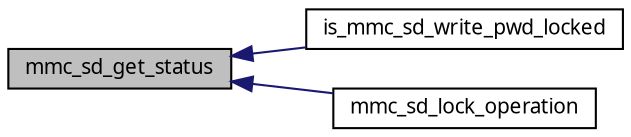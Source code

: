 digraph G
{
  edge [fontname="FreeSans.ttf",fontsize=10,labelfontname="FreeSans.ttf",labelfontsize=10];
  node [fontname="FreeSans.ttf",fontsize=10,shape=record];
  rankdir=LR;
  Node1 [label="mmc_sd_get_status",height=0.2,width=0.4,color="black", fillcolor="grey75", style="filled" fontcolor="black"];
  Node1 -> Node2 [dir=back,color="midnightblue",fontsize=10,style="solid",fontname="FreeSans.ttf"];
  Node2 [label="is_mmc_sd_write_pwd_locked",height=0.2,width=0.4,color="black", fillcolor="white", style="filled",URL="$a00054.html#a3cc10e77038abea696ccce4ad41c195",tooltip="Protection functions (optionnal)."];
  Node1 -> Node3 [dir=back,color="midnightblue",fontsize=10,style="solid",fontname="FreeSans.ttf"];
  Node3 [label="mmc_sd_lock_operation",height=0.2,width=0.4,color="black", fillcolor="white", style="filled",URL="$a00054.html#b2c42ab031dd3300bc3f9dd20e10a8b9"];
}
